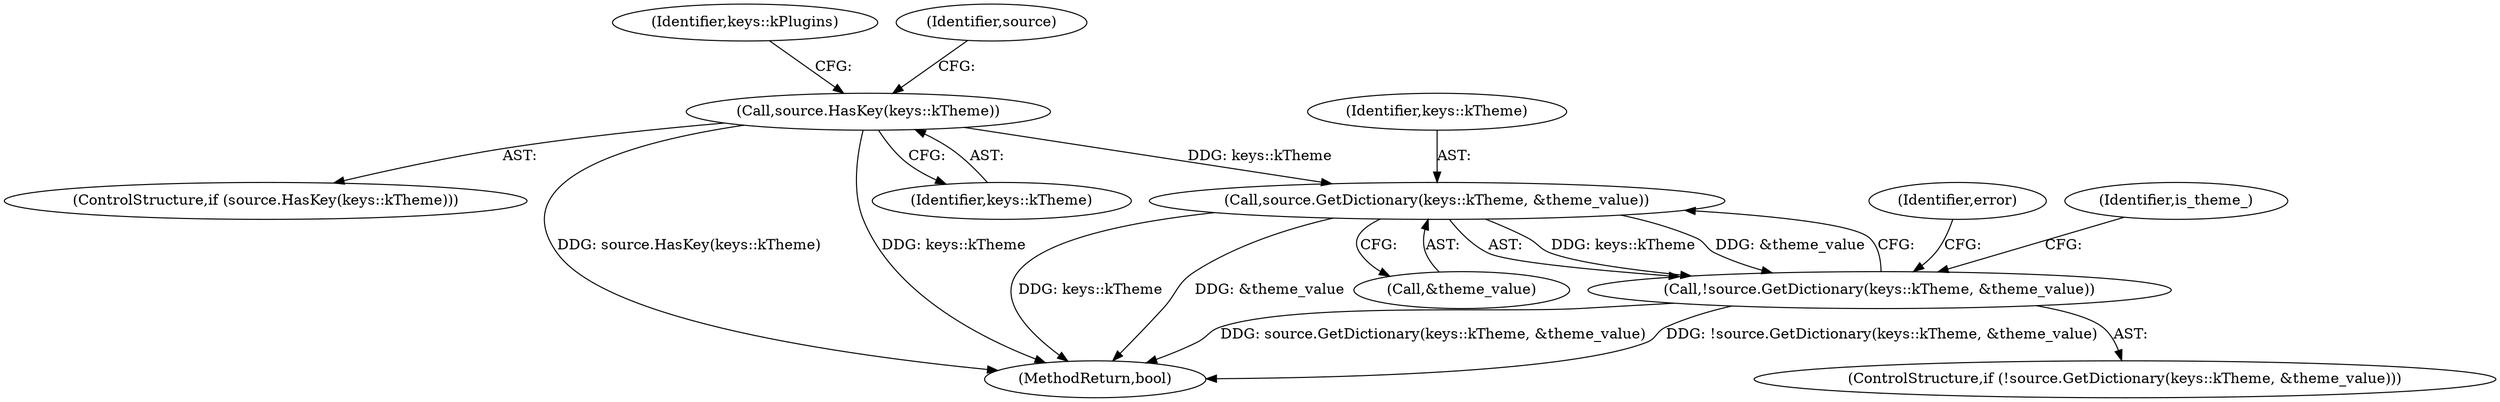 digraph "0_Chrome_697cd7e2ce2535696f1b9e5cfb474cc36a734747@pointer" {
"1000513" [label="(Call,source.GetDictionary(keys::kTheme, &theme_value))"];
"1000494" [label="(Call,source.HasKey(keys::kTheme))"];
"1000512" [label="(Call,!source.GetDictionary(keys::kTheme, &theme_value))"];
"1000512" [label="(Call,!source.GetDictionary(keys::kTheme, &theme_value))"];
"1000514" [label="(Identifier,keys::kTheme)"];
"1000513" [label="(Call,source.GetDictionary(keys::kTheme, &theme_value))"];
"1000494" [label="(Call,source.HasKey(keys::kTheme))"];
"1000729" [label="(Identifier,keys::kPlugins)"];
"1000520" [label="(Identifier,error)"];
"1000493" [label="(ControlStructure,if (source.HasKey(keys::kTheme)))"];
"1000511" [label="(ControlStructure,if (!source.GetDictionary(keys::kTheme, &theme_value)))"];
"1000499" [label="(Identifier,source)"];
"1000525" [label="(Identifier,is_theme_)"];
"1002005" [label="(MethodReturn,bool)"];
"1000515" [label="(Call,&theme_value)"];
"1000495" [label="(Identifier,keys::kTheme)"];
"1000513" -> "1000512"  [label="AST: "];
"1000513" -> "1000515"  [label="CFG: "];
"1000514" -> "1000513"  [label="AST: "];
"1000515" -> "1000513"  [label="AST: "];
"1000512" -> "1000513"  [label="CFG: "];
"1000513" -> "1002005"  [label="DDG: keys::kTheme"];
"1000513" -> "1002005"  [label="DDG: &theme_value"];
"1000513" -> "1000512"  [label="DDG: keys::kTheme"];
"1000513" -> "1000512"  [label="DDG: &theme_value"];
"1000494" -> "1000513"  [label="DDG: keys::kTheme"];
"1000494" -> "1000493"  [label="AST: "];
"1000494" -> "1000495"  [label="CFG: "];
"1000495" -> "1000494"  [label="AST: "];
"1000499" -> "1000494"  [label="CFG: "];
"1000729" -> "1000494"  [label="CFG: "];
"1000494" -> "1002005"  [label="DDG: source.HasKey(keys::kTheme)"];
"1000494" -> "1002005"  [label="DDG: keys::kTheme"];
"1000512" -> "1000511"  [label="AST: "];
"1000520" -> "1000512"  [label="CFG: "];
"1000525" -> "1000512"  [label="CFG: "];
"1000512" -> "1002005"  [label="DDG: source.GetDictionary(keys::kTheme, &theme_value)"];
"1000512" -> "1002005"  [label="DDG: !source.GetDictionary(keys::kTheme, &theme_value)"];
}
